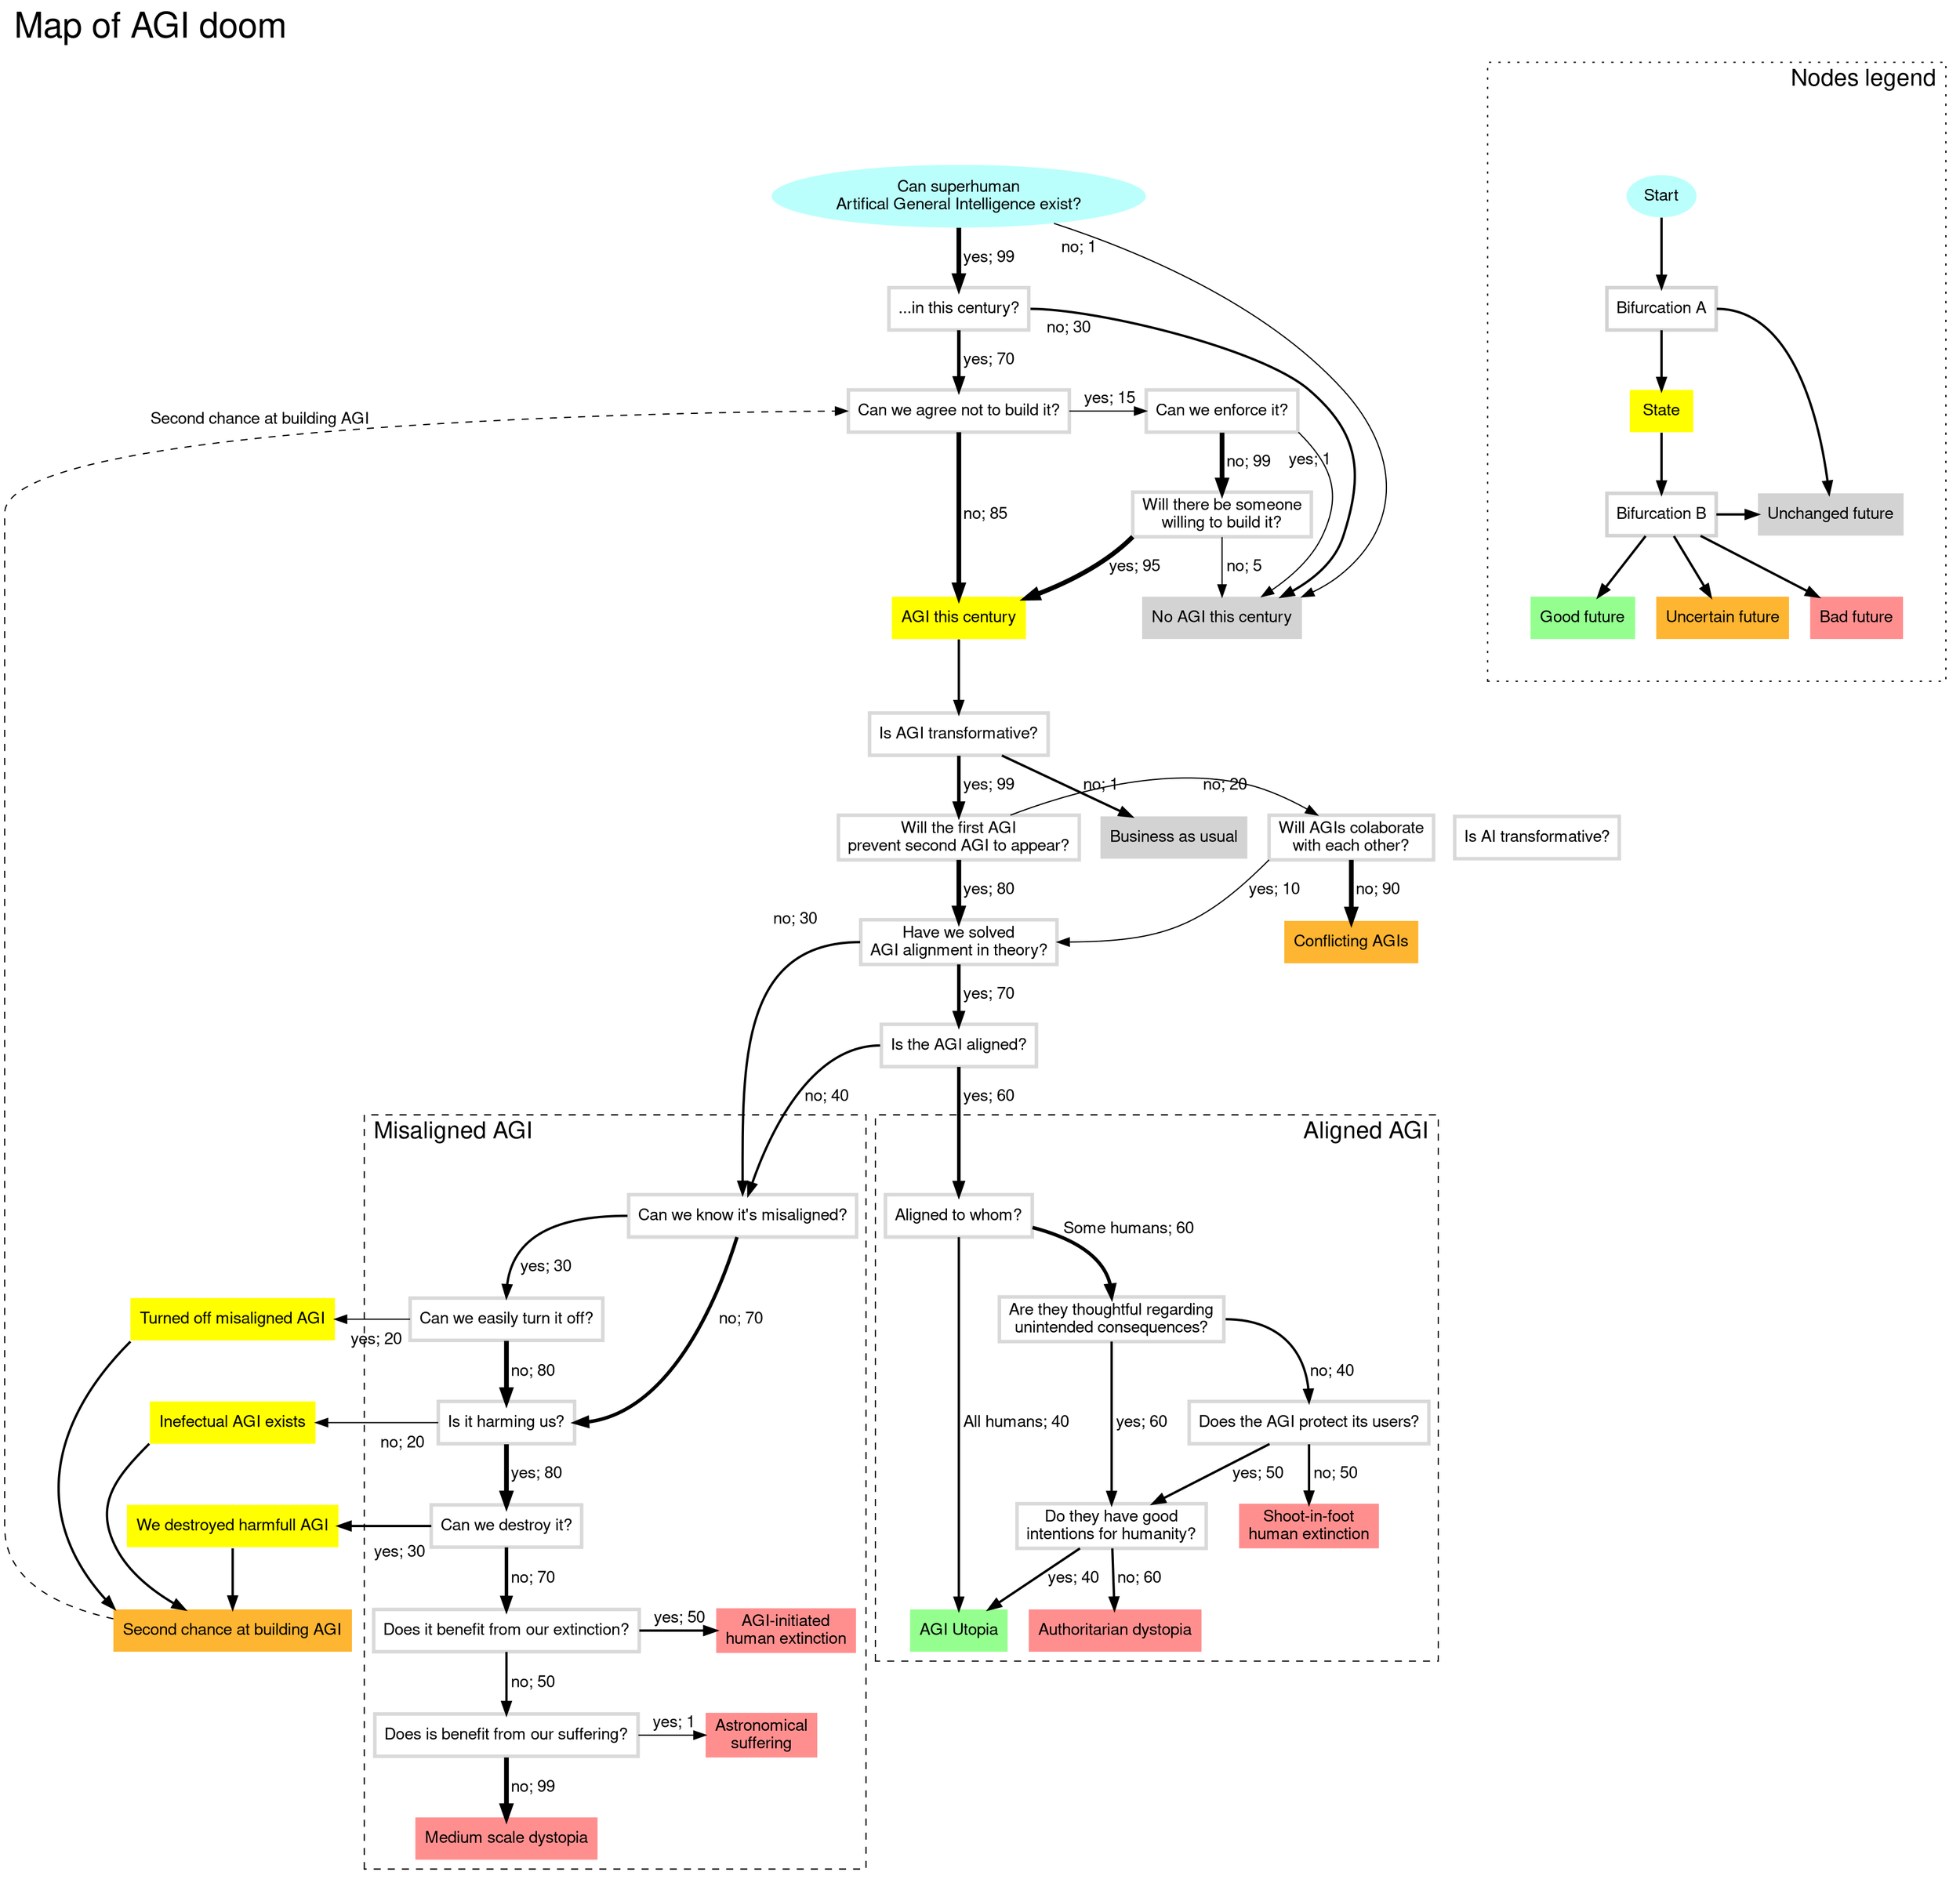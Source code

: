 digraph G {

    
  graph [
    label="Map of AGI doom"
    labelloc = t
    labeljust = l
	fontname = "Helvetica,Arial,sans-serif"
	fontsize = 30
	layout = dot
	rankdir = TB
	newrank = true
	#splines=ortho
	#splines=curved
	splines=true
  ]  
  
  node [
	//	style=filled
	//	shape=rect
    	penwidth=3
    	color="#d9d9d9"
	//	pencolor="#00000044" // frames color
		fontname="Helvetica,Arial,sans-serif"
	//	shape=plaintext
	    shape=rounded
	
	]
    edge [
    //	arrowsize=0.5
    	fontname="Helvetica,Arial,sans-serif"
    //	labeldistance=3
    //	labelfontcolor="#00000080"
    	penwidth=2
    //	style=dotted // dotted style symbolizes data transfer
      
    ]
    
    
    
    
    
  // stylesheet = "https://g3doc.corp.google.com/frameworks/g3doc/includes/graphviz-style.css"
  can_agi_exist
  [
      label="Can superhuman\nArtifical General Intelligence exist?"
                //shape=diamond
                //shape=egg
                shape=oval
                //shape=box
                style=filled fillcolor="#bafffc" 
                color=none 
                class="start-node"]
  
 

  
  
  {
      
     
      
  node[
      color=none
      //shape=rectangle
      shape=box
      //shape=egg
      style=filled
  ]
  
 
 
  ai_this_century [label= "AGI this century"]
  ai_this_century [fillcolor=yellow]
  

  second_chance_for_ai [fillcolor="#feb531"]

  
  {
  node[
   fillcolor="#ff8f8f"
   class="end-node"
   ]
  astro_suffering
  "Medium scale dystopia"
  ai_kills_humans
  "Shoot-in-foot\nhuman extinction"
  "Authoritarian dystopia"
  }

  {
  node[
   class="end-node"
   ]
  no_ai_this_century [fillcolor=lightgray ]
  business_as_usual [ label= "Business as usual" fillcolor=lightgray ]
  "AGI Utopia"[fillcolor="#94ff8f"]
  # "Peaceful human extinction"[fillcolor="#e3b591"]
  
  conflicting_ais [label="Conflicting AGIs" fillcolor="#feb531"]
 created_inefectual_ai [ fillcolor=yellow ]
 humans_killed_harmfull_ai  [ fillcolor=yellow ]
 offed_misaligned_ai [ fillcolor=yellow ]
 

  }
  
  }
  
  will_ai_collaborate_with_ai [label="Will AGIs colaborate\nwith each other?" ]
  can_agi_exist_this_century [label="...in this century?"]
  
  can_agi_exist -> can_agi_exist_this_century [
      label=<&nbsp;yes; 99>
      #labeldistance=3
      weight=3 
      penwidth=4]
      
      
  no_ai_this_century [label="No AGI this century"]
  
  can_agi_exist -> no_ai_this_century [
      taillabel=<no; 1> 
      labeldistance=3
      tailport=c
      headport=c
      penwidth=1 
      weight=0
      ]
 can_agi_exist_this_century -> can_we_agree_no_ai [
     label=<&nbsp;yes; 70> 
     weight=10 
     penwidth=3]
  can_agi_exist_this_century -> no_ai_this_century [
      taillabel=<&nbsp;no; 30> 
      labeldistance=3.5
      tailport=e
      #headport=c
      penwidth=2
      weight=0
      ]
  is_alignment_problem_solved -> "Is the AGI aligned?" [
      label=<&nbsp;yes; 70> 
      #labeldistance=0
      tailport=s
      headport=n
      weight=10 
      penwidth=3]
 is_alignment_problem_solved -> can_we_detect_misaligned [
      taillabel=<&nbsp;no; 30> 
      labeldistance=6
      tailport=w
      headport=n
      weight=5
      penwidth=2]
  
  
  {rank=same can_we_agree_no_ai can_we_enforce_no_ai}
  
  can_we_agree_no_ai [label="Can we agree not to build it?"]
  can_we_enforce_no_ai [label= "Can we enforce it?"]
  
  can_we_agree_no_ai -> can_we_enforce_no_ai [
      label=<&nbsp;yes; 15> 
      #headport=c
      #tailport=c
      weight=1
      penwidth=1]
  can_we_agree_no_ai -> ai_this_century [
      label=<&nbsp;no; 85> 
      weight=20 
      penwidth=4]

  can_we_enforce_no_ai -> no_ai_this_century [
      taillabel=<&nbsp;yes; 1>
      labeldistance=2.5
      #headport=ne
      tailport=se
      weight=1
      penwidth=1]
  can_we_enforce_no_ai -> "Will there be someone\nwilling to build it?" [
      label=<&nbsp;no; 99> 
      weight=8
      penwidth=4]
 
  "Will there be someone\nwilling to build it?" -> ai_this_century [
      label=<&nbsp;yes; 95> 
      tailport=sw
      headport=c
      weight=1 
      penwidth=4]
  "Will there be someone\nwilling to build it?" -> no_ai_this_century [
      label=<&nbsp;no; 5> 
      #headport=c
      #tailport=c
      weight=10
      penwidth=1]
  
  # "AI this century" -> "Can AGI be aligned?" [weight=10 penwidth=5]
  
  {rank=same "Is AI transformative?" business_as_usual }
  ai_this_century -> "Is AGI transformative?" [
      weight=5
      #minlen=1
      ]
  
  first_ai_kills_other_ais [label="Will the first AGI\nprevent second AGI to appear?"]
  
  "Is AGI transformative?" -> first_ai_kills_other_ais [
      label=<&nbsp;yes; 99> 
      weight=15
      penwidth=3
      ]
  "Is AGI transformative?" -> business_as_usual [
      label=<&nbsp;no; 1>
      tailport=c
      headport=c
      weight=1
    ]
  
  is_alignment_problem_solved [label="Have we solved\nAGI alignment in theory?"]
  
  first_ai_kills_other_ais -> is_alignment_problem_solved [
      label=<&nbsp;yes; 80> 
  weight=20
  penwidth=4
  ] 
  
  
  #{rank=same first_ai_kills_other_ais will_ai_collaborate_with_ai conflicting_ais}
  {rank=same first_ai_kills_other_ais will_ai_collaborate_with_ai}
   first_ai_kills_other_ais -> will_ai_collaborate_with_ai [
      label=<&nbsp;no; 20>
      #tailport=e
      #headport=n
      penwidth=1
      weight=1
      ]
 # first_ai_kills_other_ais -> "It's complicated..." [label=no]

  
  
  will_ai_collaborate_with_ai -> is_alignment_problem_solved [
    label=<&nbsp;yes; 10>
    penwidth=1
    weight=5
    tailport=sw
    headport=e
   ]
  
   #{rank=same will_ai_collaborate_with_ai conflicting_ais}
    will_ai_collaborate_with_ai -> conflicting_ais [
 
    label=<&nbsp;no; 90>
    penwidth=4
    weight=1
    #tailport=w
    #headport=c
   ]
 
  
  
  "Is the AGI aligned?" -> "Aligned to whom?" [
      label=<&nbsp;yes; 60> 
      #labeldistance=3.5
      #labelangle=25
      # this weight is crucial for the overall layout
      weight=10
      #weight=80 
      penwidth=3]
      
  "Is the AGI aligned?" -> can_we_detect_misaligned[
      label=<&nbsp;no; 40> 
      tailport=w
      headport=c
      weight=1
      penwidth=2
      ]
      


   
 

  
  subgraph cluster_aligned {
    graph [style="dashed"
            label="Aligned AGI"
            fontsize = 20
            labelloc=t
            labeljust=r
            ]
    "Aligned to whom?" -> "AGI Utopia" [
        label=<&nbsp;All humans; 40> 
        weight=130 
        penwidth=2
    ]
    "Aligned to whom?" -> "Are they thoughtful regarding\nunintended consequences?" [
        taillabel=<&nbsp;Some humans; 60> 
        labeldistance=8
        labelangle=15
        tailport=c
        headport=n
        weight=1
        penwidth=3]
    #"Aligned to whom?" -> "Does AGI decide to\nextinguish humans?" [label=<&nbsp;All sentient beings; 3> weight=1 penwidth=1]
    
    #"Does AGI decide to\nextinguish humans?" -> "Peaceful human extinction" [label=<yes; 20> penwidth=1]
    #"Does AGI decide to\nextinguish humans?" -> "AGI Utopia" [label=<no; 80> weight=80 penwidth=4]
 
    "Are they thoughtful regarding\nunintended consequences?" -> "Do they have good\nintentions for humanity?" [
        label=<&nbsp;yes; 60> 
    tailport=s
    headport=n
    weight=200]
    "Are they thoughtful regarding\nunintended consequences?" -> "Does the AGI protect its users?" [label=<&nbsp;no; 40> 
    tailport=e
    headport=n
    weight=1
    ]
 
    "Does the AGI protect its users?" ->  "Shoot-in-foot\nhuman extinction" [label=<&nbsp;no; 50>  weight=300]
    "Does the AGI protect its users?" ->  "Do they have good\nintentions for humanity?" [
        label=<&nbsp;yes; 50>  weight=1]
    
    "Do they have good\nintentions for humanity?" -> "AGI Utopia" [
        label=<&nbsp;yes; 40>
        weight=0
        ]
    "Do they have good\nintentions for humanity?" -> "Authoritarian dystopia" [
        label=<&nbsp;no; 60>
        ]
  }
  
 
  
  subgraph cluster_misaligned {
      
    
      
    graph [style="dashed"
    label="Misaligned AGI"
    fontsize = 20
    labelloc=t
    labeljust=l
    ]
    
    can_we_off_it [ label= "Can we easily turn it off?" ]
    
     
    can_we_detect_misaligned [label="Can we know it's misaligned?"]
    
    can_we_detect_misaligned -> can_we_off_it [
        label=<&nbsp;yes; 30> 
        tailport=w
        headport=n
        weight=2
        #tailport=s
        penwidth=2]
    
    
    ai_harms_humans [label="Is it harming us?"]
    
    can_we_detect_misaligned -> ai_harms_humans [
        label=<&nbsp;no; 70> 
        #tailport=s
        headport=e
        weight=1
        penwidth=3]
    
    
    
    can_we_off_it ->  ai_harms_humans [
        label=<&nbsp;no; 80>
    weight=10
    penwidth=4]
  
    humans_can_kill_ai [label="Can we destroy it?"]
    
    
    ai_harms_humans -> humans_can_kill_ai [
        label=<&nbsp;yes; 80> 
        weight=15
        penwidth=4]
    
    wants_human_exctinction [label= "Does it benefit from our extinction?"]
    wants_human_suffering [label= "Does is benefit from our suffering?"]
    ai_kills_humans [label= "AGI-initiated\nhuman extinction"]
    
    
    humans_can_kill_ai -> wants_human_exctinction [
        label=<&nbsp;no; 70>
        weight=15
        penwidth=3]
 
    {rank=same wants_human_exctinction ai_kills_humans}
    wants_human_exctinction -> ai_kills_humans  [
        label=<&nbsp;yes; 50>
        weight=1
        #tailport=e
        #headport=w
        penwidth=2
        ]
        
        
    wants_human_exctinction -> wants_human_suffering [
        label=<&nbsp;no; 50> weight=1 penwidth=2]
        
    wants_human_suffering -> "Medium scale dystopia" [label=<&nbsp;no; 99> 
    penwidth=4
    tailport=s
    headport=n
    weight=2 
    
    ]

   astro_suffering [label="Astronomical\nsuffering"] 

   {rank=same wants_human_suffering astro_suffering }
   
    wants_human_suffering -> astro_suffering [
        label=<&nbsp;yes; 1> 
        penwidth=1
    #tailport=se
    #headport=c
    weight=1 
        ]


  }
  
  
   offed_misaligned_ai [label="Turned off misaligned AGI"] 
  created_inefectual_ai [label="Inefectual AGI exists"]
  humans_killed_harmfull_ai [label="We destroyed harmfull AGI"]

  {rank=same can_we_off_it offed_misaligned_ai }
  {rank=same ai_harms_humans created_inefectual_ai}
  {rank=same humans_can_kill_ai humans_killed_harmfull_ai}

      
  {offed_misaligned_ai -> created_inefectual_ai -> humans_killed_harmfull_ai [
      style=invis
      weight=10
      ] }
     
  can_we_off_it -> offed_misaligned_ai [
        taillabel=<&nbsp;yes; 20>
        labeldistance=3.5
        labelangle=30
        tailport=w
        headport=c
        weight=2
        #tailport=sw
        penwidth=1]
    
  

  
  ai_harms_humans -> created_inefectual_ai [
      
      taillabel=<no; 20>
      labeldistance=3.5
      labelangle=30
      #xlabel=<We live<br/>harmless but misaligned AGI>
      #samehead=build_or_not_build 
      tailport=w
      headport=c
      weight=2
      penwidth=1]
  
  
 
  
  #"Can we agree not to build it?" [
  #    taillabel=<no; 20>
  #    labeldistance=3.5
  #    labelangle=20
  #    #xlabel=<We live<br/>harmless but misaligned AGI>
  #    #samehead=build_or_not_build 
  #    #headport=sw
  #    #headport=w
  #    #tailport=w
  #    weight=2
  #    penwidth=1]
  
 
 

  humans_can_kill_ai ->  humans_killed_harmfull_ai [
      taillabel=<yes; 30> 
      labeldistance=3.5
      labelangle=40
      #xlabel=<We destroyed<br/>bad AGI>
      #samehead=build_or_not_build 
      #headport=sw
      headport=c
      tailport=w
      weight=2
      penwidth=2
      ]
      
      
     
    offed_misaligned_ai -> second_chance_for_ai  [
    tailport=sw
    #tailport=s
    #headport=c
    headport=nw
    #samehead=created_inefectual_ai
    weight=0
    ] 
    
    created_inefectual_ai -> second_chance_for_ai [
     #tailport=w
    tailport=sw
    #headport=n
    #headport=c
    weight=1
    ]
    
    humans_killed_harmfull_ai -> second_chance_for_ai [
     tailport=s
     #tailport=s
     headport=n
     weight=10
     ]      
  
     
  second_chance_for_ai [label="Second chance at building AGI"]
   
  second_chance_for_ai -> can_we_agree_no_ai [
      #taillabel=<yes; 20> 
      xlabel="Second chance at building AGI"
      #labeldistance=6
      style=dashed
      #labeldistance=4
      #labelangle=40
      #xlabel=<We turned-off<br/>bad AGI>
      #samehead=build_or_not_build 
      #tailport=nw
      #tailport=w
      headport=w
      #headport=sw
      #weight=50
      weight=1
      penwidth=1
      ]
  
  
  subgraph cluster_legend {
    graph[
    #style=filled
    #color=lightgrey
    style=dotted
    #color=lightblue
    label="Nodes legend";
    fontsize = 20
    labelloc=t
    labeljust=r
    margin="36,8"

    ]
    
  subgraph {
  
  
  node[
      color=none
      shape=box
      style=filled
  ] 
    
    legend_start [label="Start"]
    legend_start [ 
        color=none
        shape=oval
        fillcolor="#bafffc" ]       
        
    da [ 
        color=lightgray
        fillcolor=none ] 
        
    db [ 
        color=lightgray
        fillcolor=none ] 
        
    "State" [ fillcolor=yellow ]   
    
    "Unchanged future" [ fillcolor=lightgray ] 
    "Good future" [ fillcolor="#94ff8f" ] 
    "Uncertain future" [ fillcolor="#feb531" ] 
    "Bad future" [ fillcolor="#ff8f8f" ] 
    da [ label = "Bifurcation A"]
    db [ label = "Bifurcation B"] 
    
    legend_start -> da -> "State" -> db [weight=2]
   
    da -> "Unchanged future" [tailport=e headport=c weight=0]
    
     { rank=same
    db -> "Unchanged future" 
         
     }
 
    db -> "Good future"
    db -> "Uncertain future"
    db -> "Bad future"
    
    }
  }
  
  #legend_start -> "Can we agree not to build it?" [style=invis weight=100]
  
  
}

